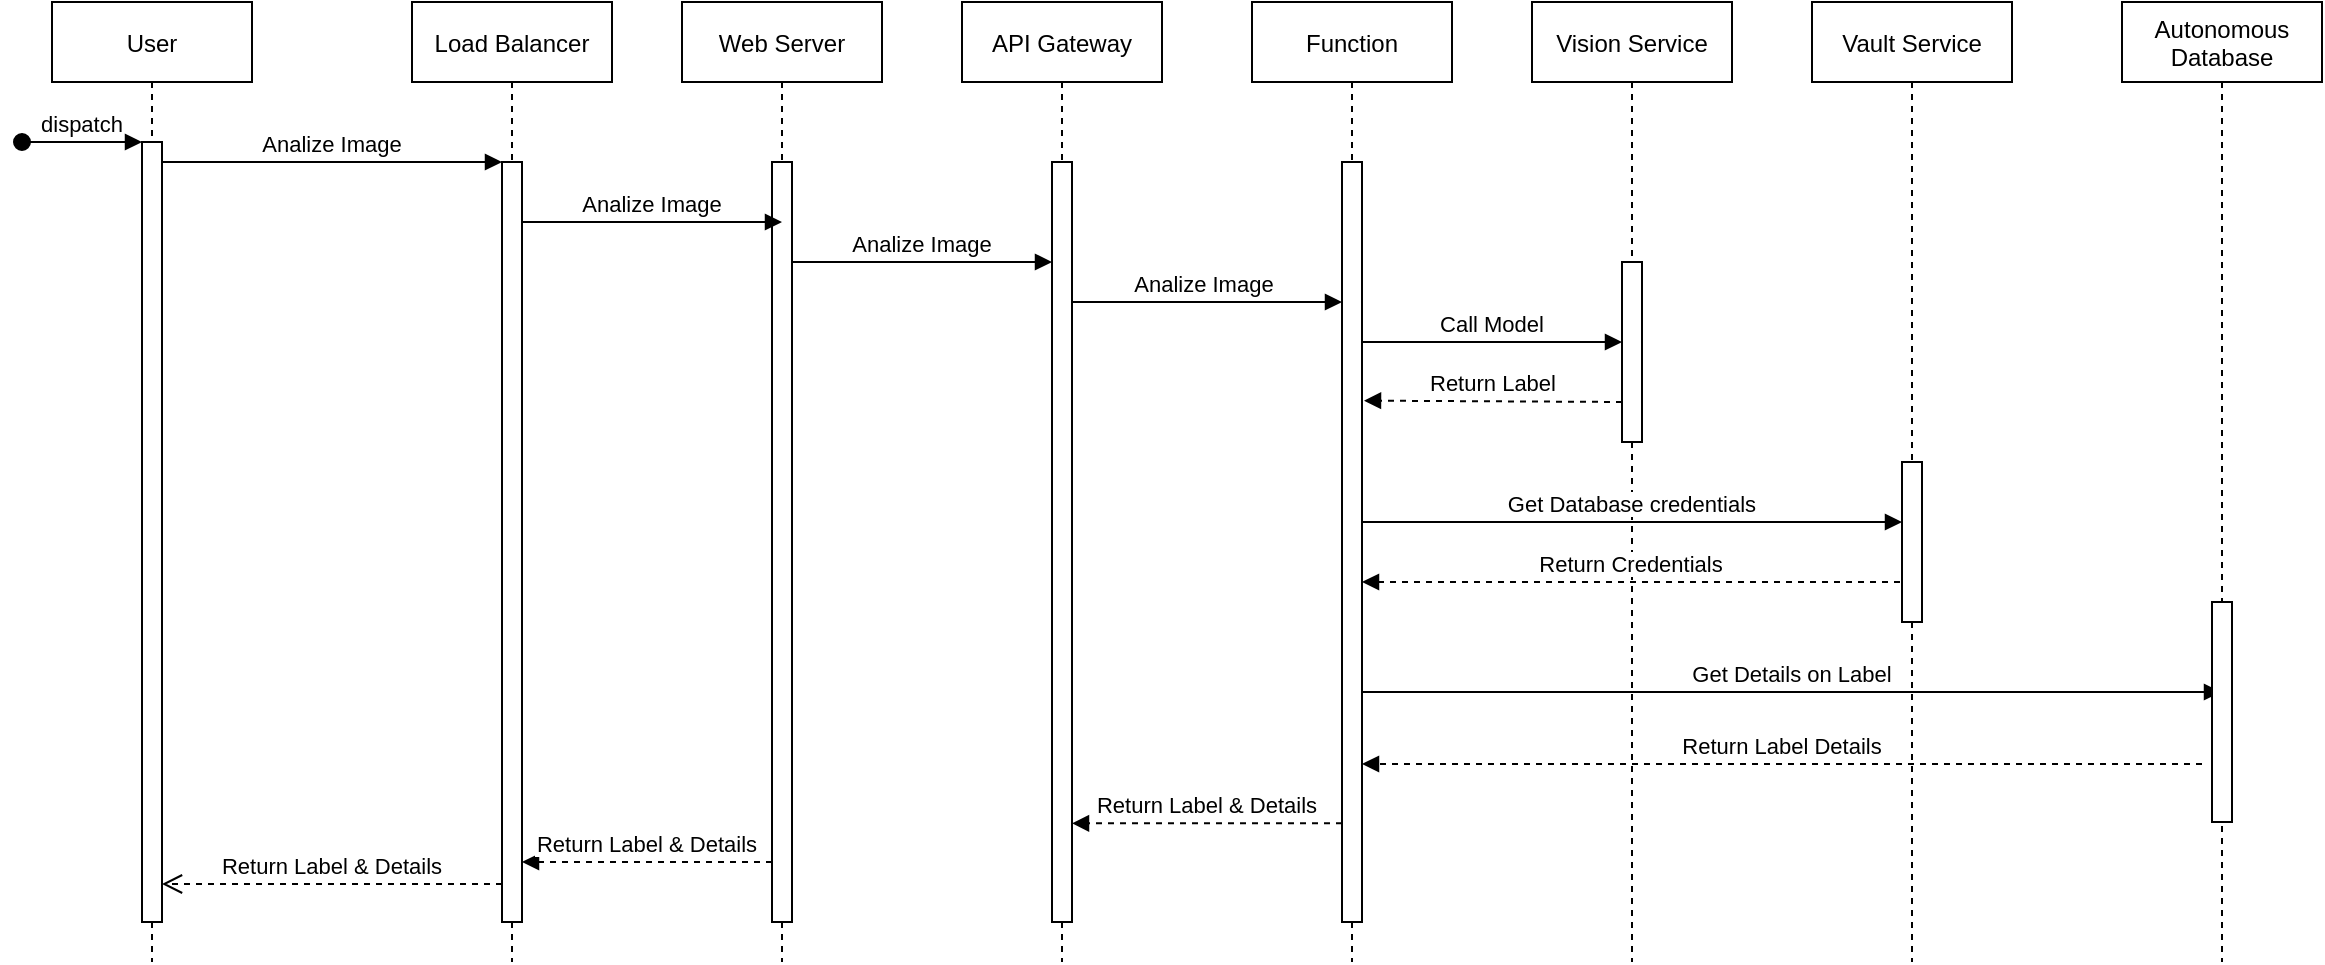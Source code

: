 <mxfile version="20.3.0" type="device"><diagram id="kgpKYQtTHZ0yAKxKKP6v" name="Page-1"><mxGraphModel dx="1018" dy="657" grid="1" gridSize="10" guides="1" tooltips="1" connect="1" arrows="1" fold="1" page="1" pageScale="1" pageWidth="1100" pageHeight="850" math="0" shadow="0"><root><mxCell id="0"/><mxCell id="1" parent="0"/><mxCell id="3nuBFxr9cyL0pnOWT2aG-1" value="User" style="shape=umlLifeline;perimeter=lifelinePerimeter;container=1;collapsible=0;recursiveResize=0;rounded=0;shadow=0;strokeWidth=1;" parent="1" vertex="1"><mxGeometry x="45" y="80" width="100" height="480" as="geometry"/></mxCell><mxCell id="3nuBFxr9cyL0pnOWT2aG-2" value="" style="points=[];perimeter=orthogonalPerimeter;rounded=0;shadow=0;strokeWidth=1;" parent="3nuBFxr9cyL0pnOWT2aG-1" vertex="1"><mxGeometry x="45" y="70" width="10" height="390" as="geometry"/></mxCell><mxCell id="3nuBFxr9cyL0pnOWT2aG-3" value="dispatch" style="verticalAlign=bottom;startArrow=oval;endArrow=block;startSize=8;shadow=0;strokeWidth=1;" parent="3nuBFxr9cyL0pnOWT2aG-1" target="3nuBFxr9cyL0pnOWT2aG-2" edge="1"><mxGeometry relative="1" as="geometry"><mxPoint x="-15" y="70" as="sourcePoint"/></mxGeometry></mxCell><mxCell id="3nuBFxr9cyL0pnOWT2aG-5" value="Load Balancer" style="shape=umlLifeline;perimeter=lifelinePerimeter;container=1;collapsible=0;recursiveResize=0;rounded=0;shadow=0;strokeWidth=1;" parent="1" vertex="1"><mxGeometry x="225" y="80" width="100" height="480" as="geometry"/></mxCell><mxCell id="3nuBFxr9cyL0pnOWT2aG-6" value="" style="points=[];perimeter=orthogonalPerimeter;rounded=0;shadow=0;strokeWidth=1;" parent="3nuBFxr9cyL0pnOWT2aG-5" vertex="1"><mxGeometry x="45" y="80" width="10" height="380" as="geometry"/></mxCell><mxCell id="pnRmuFcx91lADRFnNrpw-29" value="Return Label &amp; Details" style="verticalAlign=bottom;endArrow=block;shadow=0;strokeWidth=1;dashed=1;" edge="1" parent="3nuBFxr9cyL0pnOWT2aG-5"><mxGeometry relative="1" as="geometry"><mxPoint x="180" y="430.0" as="sourcePoint"/><mxPoint x="55" y="430" as="targetPoint"/></mxGeometry></mxCell><mxCell id="3nuBFxr9cyL0pnOWT2aG-7" value="Return Label &amp; Details" style="verticalAlign=bottom;endArrow=open;dashed=1;endSize=8;exitX=0;exitY=0.95;shadow=0;strokeWidth=1;" parent="1" source="3nuBFxr9cyL0pnOWT2aG-6" target="3nuBFxr9cyL0pnOWT2aG-2" edge="1"><mxGeometry relative="1" as="geometry"><mxPoint x="200" y="236" as="targetPoint"/></mxGeometry></mxCell><mxCell id="3nuBFxr9cyL0pnOWT2aG-8" value="Analize Image" style="verticalAlign=bottom;endArrow=block;entryX=0;entryY=0;shadow=0;strokeWidth=1;" parent="1" source="3nuBFxr9cyL0pnOWT2aG-2" target="3nuBFxr9cyL0pnOWT2aG-6" edge="1"><mxGeometry relative="1" as="geometry"><mxPoint x="200" y="160" as="sourcePoint"/></mxGeometry></mxCell><mxCell id="pnRmuFcx91lADRFnNrpw-1" value="API Gateway" style="shape=umlLifeline;perimeter=lifelinePerimeter;container=1;collapsible=0;recursiveResize=0;rounded=0;shadow=0;strokeWidth=1;" vertex="1" parent="1"><mxGeometry x="500" y="80" width="100" height="480" as="geometry"/></mxCell><mxCell id="pnRmuFcx91lADRFnNrpw-2" value="" style="points=[];perimeter=orthogonalPerimeter;rounded=0;shadow=0;strokeWidth=1;" vertex="1" parent="pnRmuFcx91lADRFnNrpw-1"><mxGeometry x="45" y="80" width="10" height="380" as="geometry"/></mxCell><mxCell id="pnRmuFcx91lADRFnNrpw-3" value="Function" style="shape=umlLifeline;perimeter=lifelinePerimeter;container=1;collapsible=0;recursiveResize=0;rounded=0;shadow=0;strokeWidth=1;" vertex="1" parent="1"><mxGeometry x="645" y="80" width="100" height="480" as="geometry"/></mxCell><mxCell id="pnRmuFcx91lADRFnNrpw-4" value="" style="points=[];perimeter=orthogonalPerimeter;rounded=0;shadow=0;strokeWidth=1;" vertex="1" parent="pnRmuFcx91lADRFnNrpw-3"><mxGeometry x="45" y="80" width="10" height="380" as="geometry"/></mxCell><mxCell id="pnRmuFcx91lADRFnNrpw-21" value="Analize Image " style="verticalAlign=bottom;endArrow=block;shadow=0;strokeWidth=1;exitX=1.2;exitY=0.119;exitDx=0;exitDy=0;exitPerimeter=0;" edge="1" parent="pnRmuFcx91lADRFnNrpw-3" target="pnRmuFcx91lADRFnNrpw-4"><mxGeometry relative="1" as="geometry"><mxPoint x="-90" y="150.0" as="sourcePoint"/><mxPoint x="37.5" y="150.0" as="targetPoint"/></mxGeometry></mxCell><mxCell id="pnRmuFcx91lADRFnNrpw-26" value="Get Details on Label" style="verticalAlign=bottom;endArrow=block;shadow=0;strokeWidth=1;exitX=1.2;exitY=0.119;exitDx=0;exitDy=0;exitPerimeter=0;" edge="1" parent="pnRmuFcx91lADRFnNrpw-3" target="pnRmuFcx91lADRFnNrpw-19"><mxGeometry relative="1" as="geometry"><mxPoint x="55" y="345" as="sourcePoint"/><mxPoint x="185" y="345" as="targetPoint"/></mxGeometry></mxCell><mxCell id="pnRmuFcx91lADRFnNrpw-28" value="Return Label &amp; Details" style="verticalAlign=bottom;endArrow=block;shadow=0;strokeWidth=1;dashed=1;" edge="1" parent="pnRmuFcx91lADRFnNrpw-3" target="pnRmuFcx91lADRFnNrpw-2"><mxGeometry relative="1" as="geometry"><mxPoint x="45" y="410.68" as="sourcePoint"/><mxPoint x="-84" y="410" as="targetPoint"/></mxGeometry></mxCell><mxCell id="pnRmuFcx91lADRFnNrpw-5" value="Vision Service" style="shape=umlLifeline;perimeter=lifelinePerimeter;container=1;collapsible=0;recursiveResize=0;rounded=0;shadow=0;strokeWidth=1;" vertex="1" parent="1"><mxGeometry x="785" y="80" width="100" height="480" as="geometry"/></mxCell><mxCell id="pnRmuFcx91lADRFnNrpw-6" value="" style="points=[];perimeter=orthogonalPerimeter;rounded=0;shadow=0;strokeWidth=1;" vertex="1" parent="pnRmuFcx91lADRFnNrpw-5"><mxGeometry x="45" y="130" width="10" height="90" as="geometry"/></mxCell><mxCell id="pnRmuFcx91lADRFnNrpw-22" value="Call Model" style="verticalAlign=bottom;endArrow=block;shadow=0;strokeWidth=1;exitX=1.2;exitY=0.119;exitDx=0;exitDy=0;exitPerimeter=0;" edge="1" parent="pnRmuFcx91lADRFnNrpw-5"><mxGeometry relative="1" as="geometry"><mxPoint x="-85" y="170" as="sourcePoint"/><mxPoint x="45" y="170" as="targetPoint"/></mxGeometry></mxCell><mxCell id="pnRmuFcx91lADRFnNrpw-23" value="Return Label" style="verticalAlign=bottom;endArrow=block;shadow=0;strokeWidth=1;entryX=1.1;entryY=0.314;entryDx=0;entryDy=0;entryPerimeter=0;dashed=1;" edge="1" parent="pnRmuFcx91lADRFnNrpw-5" target="pnRmuFcx91lADRFnNrpw-4"><mxGeometry relative="1" as="geometry"><mxPoint x="45" y="200" as="sourcePoint"/><mxPoint x="-65" y="200" as="targetPoint"/></mxGeometry></mxCell><mxCell id="pnRmuFcx91lADRFnNrpw-25" value="Return Credentials" style="verticalAlign=bottom;endArrow=block;shadow=0;strokeWidth=1;dashed=1;" edge="1" parent="pnRmuFcx91lADRFnNrpw-5"><mxGeometry relative="1" as="geometry"><mxPoint x="184" y="290" as="sourcePoint"/><mxPoint x="-85" y="290" as="targetPoint"/></mxGeometry></mxCell><mxCell id="pnRmuFcx91lADRFnNrpw-7" value="Vault Service" style="shape=umlLifeline;perimeter=lifelinePerimeter;container=1;collapsible=0;recursiveResize=0;rounded=0;shadow=0;strokeWidth=1;" vertex="1" parent="1"><mxGeometry x="925" y="80" width="100" height="480" as="geometry"/></mxCell><mxCell id="pnRmuFcx91lADRFnNrpw-8" value="" style="points=[];perimeter=orthogonalPerimeter;rounded=0;shadow=0;strokeWidth=1;" vertex="1" parent="pnRmuFcx91lADRFnNrpw-7"><mxGeometry x="45" y="230" width="10" height="80" as="geometry"/></mxCell><mxCell id="pnRmuFcx91lADRFnNrpw-24" value="Get Database credentials" style="verticalAlign=bottom;endArrow=block;shadow=0;strokeWidth=1;" edge="1" parent="pnRmuFcx91lADRFnNrpw-7"><mxGeometry relative="1" as="geometry"><mxPoint x="-225" y="260" as="sourcePoint"/><mxPoint x="45" y="260" as="targetPoint"/></mxGeometry></mxCell><mxCell id="pnRmuFcx91lADRFnNrpw-19" value="Autonomous&#10;Database" style="shape=umlLifeline;perimeter=lifelinePerimeter;container=1;collapsible=0;recursiveResize=0;rounded=0;shadow=0;strokeWidth=1;" vertex="1" parent="1"><mxGeometry x="1080" y="80" width="100" height="480" as="geometry"/></mxCell><mxCell id="pnRmuFcx91lADRFnNrpw-20" value="" style="points=[];perimeter=orthogonalPerimeter;rounded=0;shadow=0;strokeWidth=1;" vertex="1" parent="pnRmuFcx91lADRFnNrpw-19"><mxGeometry x="45" y="300" width="10" height="110" as="geometry"/></mxCell><mxCell id="pnRmuFcx91lADRFnNrpw-27" value="Return Label Details" style="verticalAlign=bottom;endArrow=block;shadow=0;strokeWidth=1;dashed=1;" edge="1" parent="1"><mxGeometry relative="1" as="geometry"><mxPoint x="1120" y="461" as="sourcePoint"/><mxPoint x="700" y="461" as="targetPoint"/></mxGeometry></mxCell><mxCell id="pnRmuFcx91lADRFnNrpw-32" value="Web Server" style="shape=umlLifeline;perimeter=lifelinePerimeter;container=1;collapsible=0;recursiveResize=0;rounded=0;shadow=0;strokeWidth=1;" vertex="1" parent="1"><mxGeometry x="360" y="80" width="100" height="480" as="geometry"/></mxCell><mxCell id="pnRmuFcx91lADRFnNrpw-33" value="" style="points=[];perimeter=orthogonalPerimeter;rounded=0;shadow=0;strokeWidth=1;" vertex="1" parent="pnRmuFcx91lADRFnNrpw-32"><mxGeometry x="45" y="80" width="10" height="380" as="geometry"/></mxCell><mxCell id="pnRmuFcx91lADRFnNrpw-34" value="Analize Image" style="verticalAlign=bottom;endArrow=block;shadow=0;strokeWidth=1;" edge="1" parent="pnRmuFcx91lADRFnNrpw-32"><mxGeometry relative="1" as="geometry"><mxPoint x="-80" y="110.0" as="sourcePoint"/><mxPoint x="50" y="110" as="targetPoint"/></mxGeometry></mxCell><mxCell id="pnRmuFcx91lADRFnNrpw-35" value="Analize Image" style="verticalAlign=bottom;endArrow=block;shadow=0;strokeWidth=1;" edge="1" parent="1"><mxGeometry relative="1" as="geometry"><mxPoint x="415" y="210.0" as="sourcePoint"/><mxPoint x="545" y="210" as="targetPoint"/></mxGeometry></mxCell></root></mxGraphModel></diagram></mxfile>